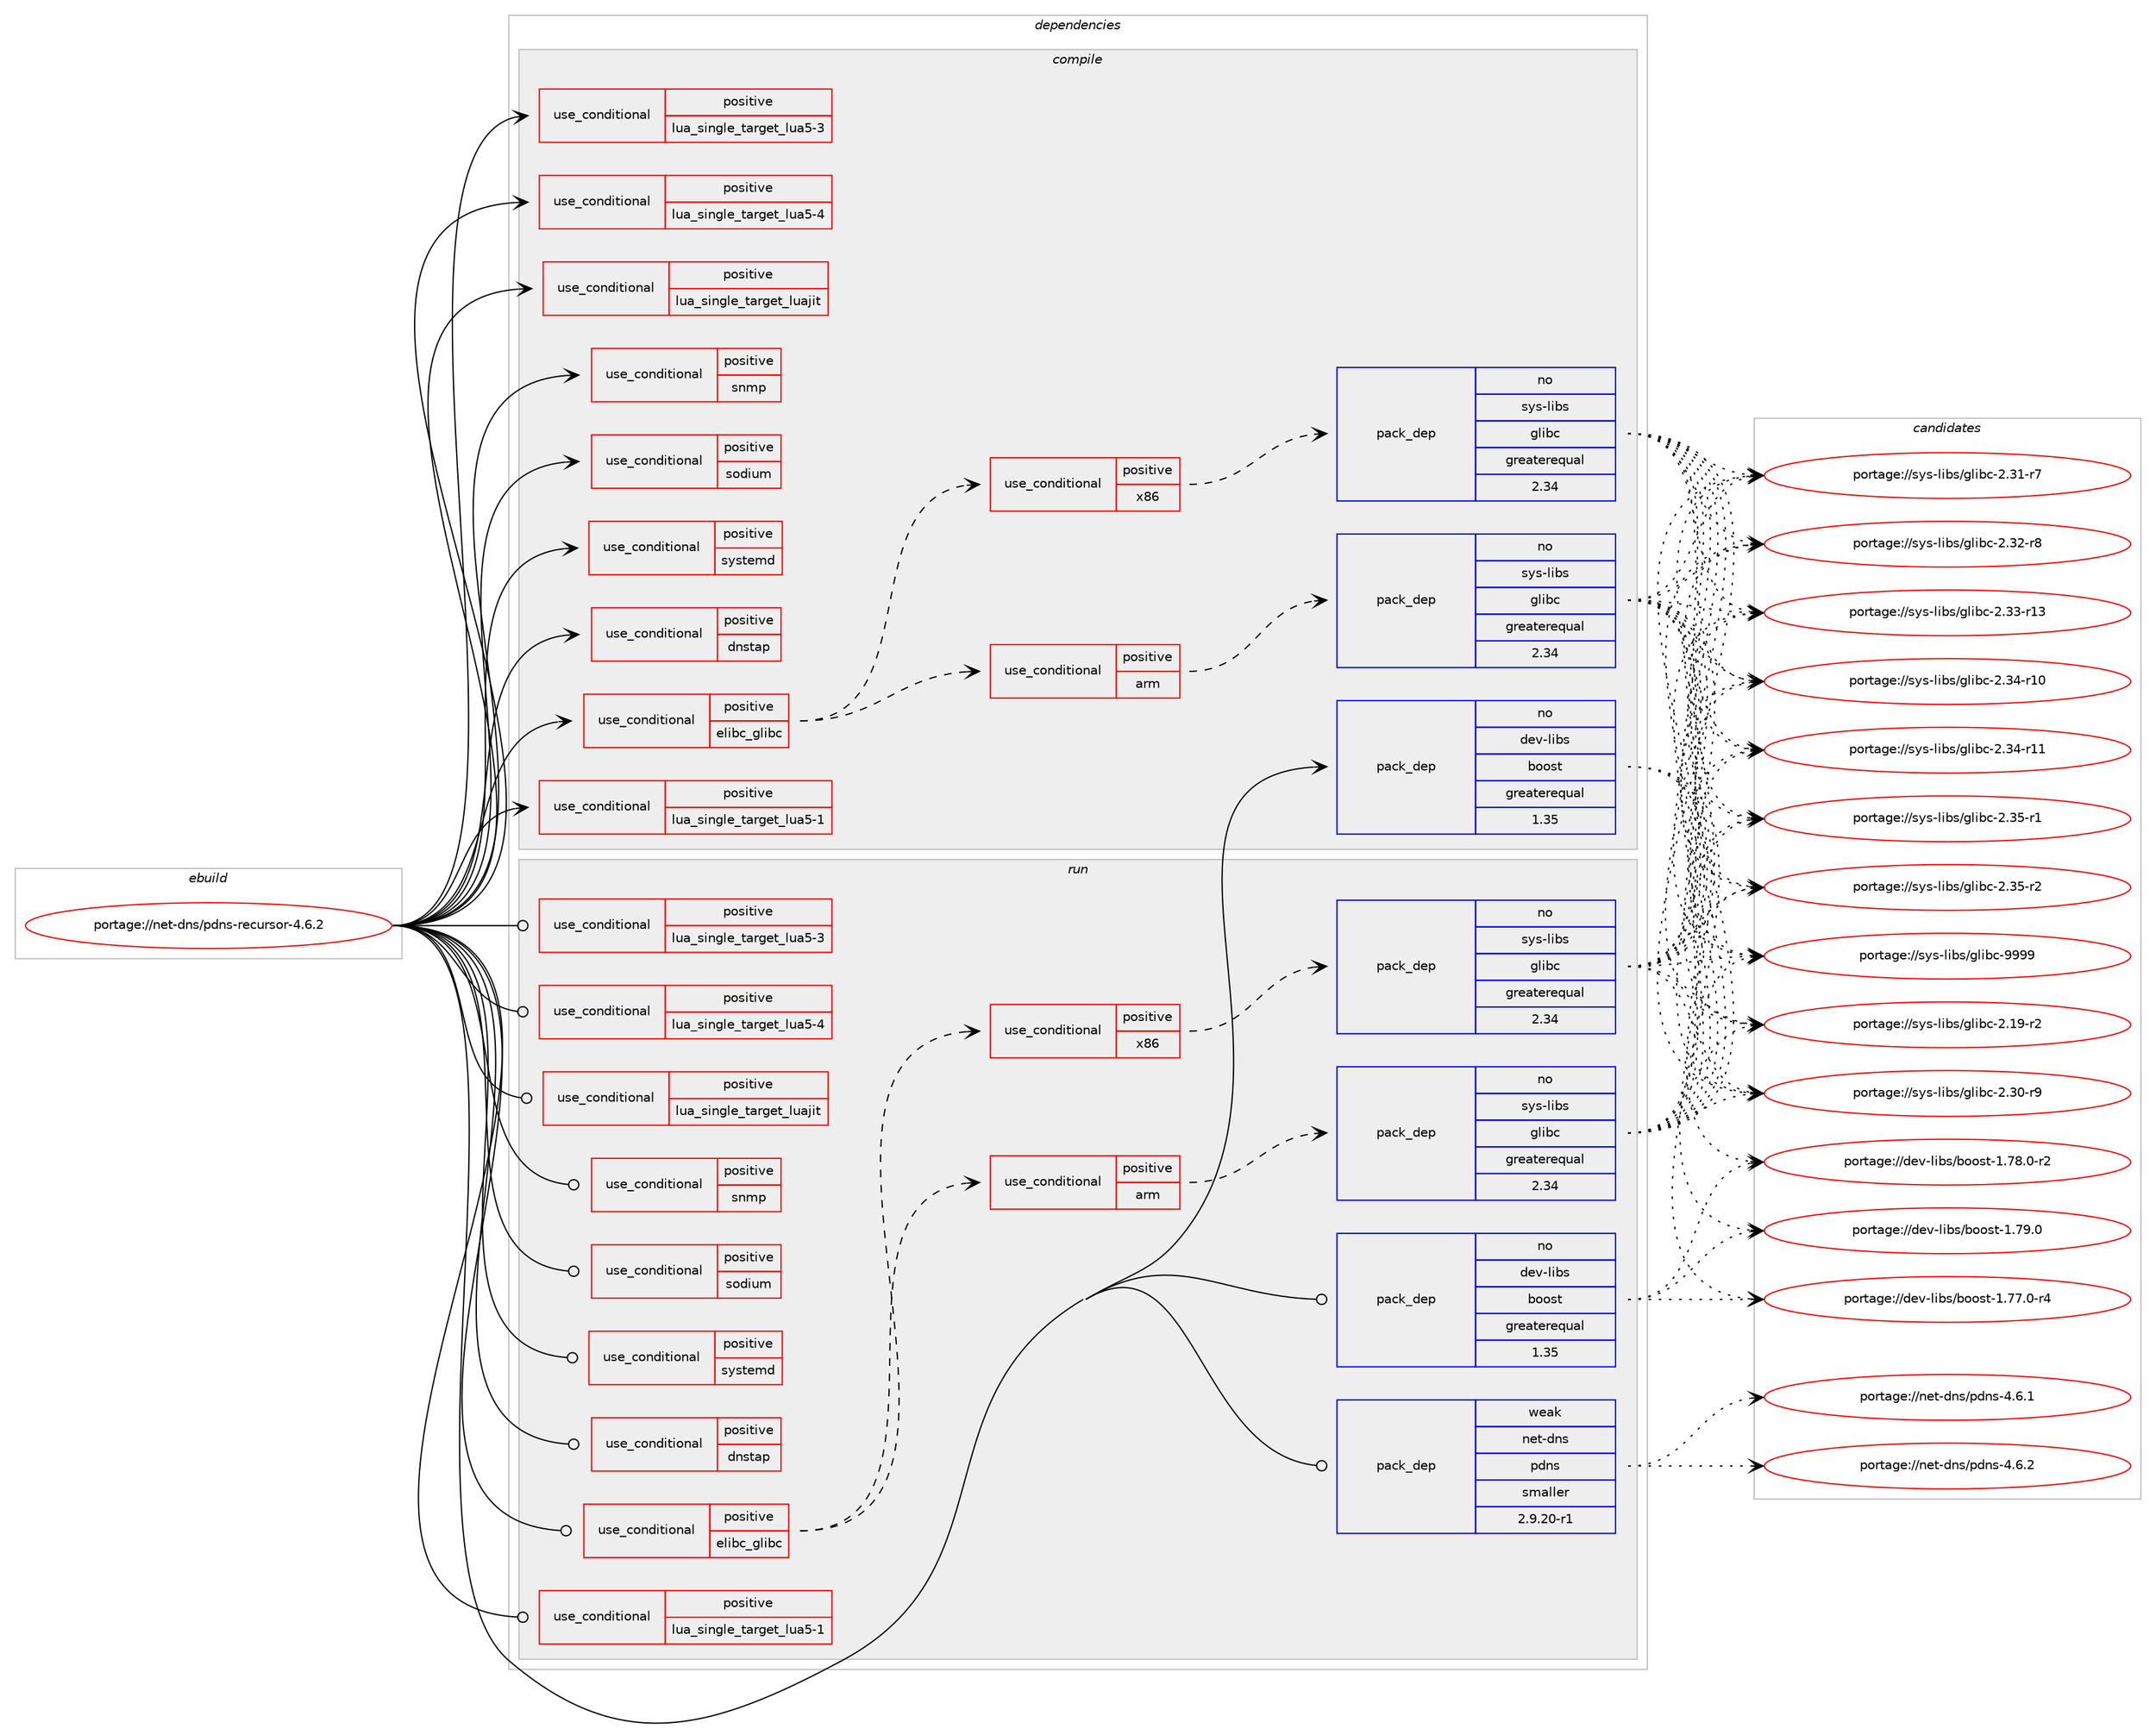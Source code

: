digraph prolog {

# *************
# Graph options
# *************

newrank=true;
concentrate=true;
compound=true;
graph [rankdir=LR,fontname=Helvetica,fontsize=10,ranksep=1.5];#, ranksep=2.5, nodesep=0.2];
edge  [arrowhead=vee];
node  [fontname=Helvetica,fontsize=10];

# **********
# The ebuild
# **********

subgraph cluster_leftcol {
color=gray;
rank=same;
label=<<i>ebuild</i>>;
id [label="portage://net-dns/pdns-recursor-4.6.2", color=red, width=4, href="../net-dns/pdns-recursor-4.6.2.svg"];
}

# ****************
# The dependencies
# ****************

subgraph cluster_midcol {
color=gray;
label=<<i>dependencies</i>>;
subgraph cluster_compile {
fillcolor="#eeeeee";
style=filled;
label=<<i>compile</i>>;
subgraph cond37 {
dependency42 [label=<<TABLE BORDER="0" CELLBORDER="1" CELLSPACING="0" CELLPADDING="4"><TR><TD ROWSPAN="3" CELLPADDING="10">use_conditional</TD></TR><TR><TD>positive</TD></TR><TR><TD>dnstap</TD></TR></TABLE>>, shape=none, color=red];
# *** BEGIN UNKNOWN DEPENDENCY TYPE (TODO) ***
# dependency42 -> package_dependency(portage://net-dns/pdns-recursor-4.6.2,install,no,dev-libs,fstrm,none,[,,],[],[])
# *** END UNKNOWN DEPENDENCY TYPE (TODO) ***

}
id:e -> dependency42:w [weight=20,style="solid",arrowhead="vee"];
subgraph cond38 {
dependency43 [label=<<TABLE BORDER="0" CELLBORDER="1" CELLSPACING="0" CELLPADDING="4"><TR><TD ROWSPAN="3" CELLPADDING="10">use_conditional</TD></TR><TR><TD>positive</TD></TR><TR><TD>elibc_glibc</TD></TR></TABLE>>, shape=none, color=red];
subgraph cond39 {
dependency44 [label=<<TABLE BORDER="0" CELLBORDER="1" CELLSPACING="0" CELLPADDING="4"><TR><TD ROWSPAN="3" CELLPADDING="10">use_conditional</TD></TR><TR><TD>positive</TD></TR><TR><TD>arm</TD></TR></TABLE>>, shape=none, color=red];
subgraph pack5 {
dependency45 [label=<<TABLE BORDER="0" CELLBORDER="1" CELLSPACING="0" CELLPADDING="4" WIDTH="220"><TR><TD ROWSPAN="6" CELLPADDING="30">pack_dep</TD></TR><TR><TD WIDTH="110">no</TD></TR><TR><TD>sys-libs</TD></TR><TR><TD>glibc</TD></TR><TR><TD>greaterequal</TD></TR><TR><TD>2.34</TD></TR></TABLE>>, shape=none, color=blue];
}
dependency44:e -> dependency45:w [weight=20,style="dashed",arrowhead="vee"];
}
dependency43:e -> dependency44:w [weight=20,style="dashed",arrowhead="vee"];
subgraph cond40 {
dependency46 [label=<<TABLE BORDER="0" CELLBORDER="1" CELLSPACING="0" CELLPADDING="4"><TR><TD ROWSPAN="3" CELLPADDING="10">use_conditional</TD></TR><TR><TD>positive</TD></TR><TR><TD>x86</TD></TR></TABLE>>, shape=none, color=red];
subgraph pack6 {
dependency47 [label=<<TABLE BORDER="0" CELLBORDER="1" CELLSPACING="0" CELLPADDING="4" WIDTH="220"><TR><TD ROWSPAN="6" CELLPADDING="30">pack_dep</TD></TR><TR><TD WIDTH="110">no</TD></TR><TR><TD>sys-libs</TD></TR><TR><TD>glibc</TD></TR><TR><TD>greaterequal</TD></TR><TR><TD>2.34</TD></TR></TABLE>>, shape=none, color=blue];
}
dependency46:e -> dependency47:w [weight=20,style="dashed",arrowhead="vee"];
}
dependency43:e -> dependency46:w [weight=20,style="dashed",arrowhead="vee"];
}
id:e -> dependency43:w [weight=20,style="solid",arrowhead="vee"];
subgraph cond41 {
dependency48 [label=<<TABLE BORDER="0" CELLBORDER="1" CELLSPACING="0" CELLPADDING="4"><TR><TD ROWSPAN="3" CELLPADDING="10">use_conditional</TD></TR><TR><TD>positive</TD></TR><TR><TD>lua_single_target_lua5-1</TD></TR></TABLE>>, shape=none, color=red];
# *** BEGIN UNKNOWN DEPENDENCY TYPE (TODO) ***
# dependency48 -> package_dependency(portage://net-dns/pdns-recursor-4.6.2,install,no,dev-lang,lua,none,[,,],[slot(5.1)],[])
# *** END UNKNOWN DEPENDENCY TYPE (TODO) ***

}
id:e -> dependency48:w [weight=20,style="solid",arrowhead="vee"];
subgraph cond42 {
dependency49 [label=<<TABLE BORDER="0" CELLBORDER="1" CELLSPACING="0" CELLPADDING="4"><TR><TD ROWSPAN="3" CELLPADDING="10">use_conditional</TD></TR><TR><TD>positive</TD></TR><TR><TD>lua_single_target_lua5-3</TD></TR></TABLE>>, shape=none, color=red];
# *** BEGIN UNKNOWN DEPENDENCY TYPE (TODO) ***
# dependency49 -> package_dependency(portage://net-dns/pdns-recursor-4.6.2,install,no,dev-lang,lua,none,[,,],[slot(5.3)],[])
# *** END UNKNOWN DEPENDENCY TYPE (TODO) ***

}
id:e -> dependency49:w [weight=20,style="solid",arrowhead="vee"];
subgraph cond43 {
dependency50 [label=<<TABLE BORDER="0" CELLBORDER="1" CELLSPACING="0" CELLPADDING="4"><TR><TD ROWSPAN="3" CELLPADDING="10">use_conditional</TD></TR><TR><TD>positive</TD></TR><TR><TD>lua_single_target_lua5-4</TD></TR></TABLE>>, shape=none, color=red];
# *** BEGIN UNKNOWN DEPENDENCY TYPE (TODO) ***
# dependency50 -> package_dependency(portage://net-dns/pdns-recursor-4.6.2,install,no,dev-lang,lua,none,[,,],[slot(5.4)],[])
# *** END UNKNOWN DEPENDENCY TYPE (TODO) ***

}
id:e -> dependency50:w [weight=20,style="solid",arrowhead="vee"];
subgraph cond44 {
dependency51 [label=<<TABLE BORDER="0" CELLBORDER="1" CELLSPACING="0" CELLPADDING="4"><TR><TD ROWSPAN="3" CELLPADDING="10">use_conditional</TD></TR><TR><TD>positive</TD></TR><TR><TD>lua_single_target_luajit</TD></TR></TABLE>>, shape=none, color=red];
# *** BEGIN UNKNOWN DEPENDENCY TYPE (TODO) ***
# dependency51 -> package_dependency(portage://net-dns/pdns-recursor-4.6.2,install,no,dev-lang,luajit,none,[,,],any_same_slot,[])
# *** END UNKNOWN DEPENDENCY TYPE (TODO) ***

}
id:e -> dependency51:w [weight=20,style="solid",arrowhead="vee"];
subgraph cond45 {
dependency52 [label=<<TABLE BORDER="0" CELLBORDER="1" CELLSPACING="0" CELLPADDING="4"><TR><TD ROWSPAN="3" CELLPADDING="10">use_conditional</TD></TR><TR><TD>positive</TD></TR><TR><TD>snmp</TD></TR></TABLE>>, shape=none, color=red];
# *** BEGIN UNKNOWN DEPENDENCY TYPE (TODO) ***
# dependency52 -> package_dependency(portage://net-dns/pdns-recursor-4.6.2,install,no,net-analyzer,net-snmp,none,[,,],[],[])
# *** END UNKNOWN DEPENDENCY TYPE (TODO) ***

}
id:e -> dependency52:w [weight=20,style="solid",arrowhead="vee"];
subgraph cond46 {
dependency53 [label=<<TABLE BORDER="0" CELLBORDER="1" CELLSPACING="0" CELLPADDING="4"><TR><TD ROWSPAN="3" CELLPADDING="10">use_conditional</TD></TR><TR><TD>positive</TD></TR><TR><TD>sodium</TD></TR></TABLE>>, shape=none, color=red];
# *** BEGIN UNKNOWN DEPENDENCY TYPE (TODO) ***
# dependency53 -> package_dependency(portage://net-dns/pdns-recursor-4.6.2,install,no,dev-libs,libsodium,none,[,,],any_same_slot,[])
# *** END UNKNOWN DEPENDENCY TYPE (TODO) ***

}
id:e -> dependency53:w [weight=20,style="solid",arrowhead="vee"];
subgraph cond47 {
dependency54 [label=<<TABLE BORDER="0" CELLBORDER="1" CELLSPACING="0" CELLPADDING="4"><TR><TD ROWSPAN="3" CELLPADDING="10">use_conditional</TD></TR><TR><TD>positive</TD></TR><TR><TD>systemd</TD></TR></TABLE>>, shape=none, color=red];
# *** BEGIN UNKNOWN DEPENDENCY TYPE (TODO) ***
# dependency54 -> package_dependency(portage://net-dns/pdns-recursor-4.6.2,install,no,sys-apps,systemd,none,[,,],[slot(0),equal],[])
# *** END UNKNOWN DEPENDENCY TYPE (TODO) ***

}
id:e -> dependency54:w [weight=20,style="solid",arrowhead="vee"];
subgraph pack7 {
dependency55 [label=<<TABLE BORDER="0" CELLBORDER="1" CELLSPACING="0" CELLPADDING="4" WIDTH="220"><TR><TD ROWSPAN="6" CELLPADDING="30">pack_dep</TD></TR><TR><TD WIDTH="110">no</TD></TR><TR><TD>dev-libs</TD></TR><TR><TD>boost</TD></TR><TR><TD>greaterequal</TD></TR><TR><TD>1.35</TD></TR></TABLE>>, shape=none, color=blue];
}
id:e -> dependency55:w [weight=20,style="solid",arrowhead="vee"];
# *** BEGIN UNKNOWN DEPENDENCY TYPE (TODO) ***
# id -> package_dependency(portage://net-dns/pdns-recursor-4.6.2,install,no,dev-libs,openssl,none,[,,],any_same_slot,[])
# *** END UNKNOWN DEPENDENCY TYPE (TODO) ***

}
subgraph cluster_compileandrun {
fillcolor="#eeeeee";
style=filled;
label=<<i>compile and run</i>>;
}
subgraph cluster_run {
fillcolor="#eeeeee";
style=filled;
label=<<i>run</i>>;
subgraph cond48 {
dependency56 [label=<<TABLE BORDER="0" CELLBORDER="1" CELLSPACING="0" CELLPADDING="4"><TR><TD ROWSPAN="3" CELLPADDING="10">use_conditional</TD></TR><TR><TD>positive</TD></TR><TR><TD>dnstap</TD></TR></TABLE>>, shape=none, color=red];
# *** BEGIN UNKNOWN DEPENDENCY TYPE (TODO) ***
# dependency56 -> package_dependency(portage://net-dns/pdns-recursor-4.6.2,run,no,dev-libs,fstrm,none,[,,],[],[])
# *** END UNKNOWN DEPENDENCY TYPE (TODO) ***

}
id:e -> dependency56:w [weight=20,style="solid",arrowhead="odot"];
subgraph cond49 {
dependency57 [label=<<TABLE BORDER="0" CELLBORDER="1" CELLSPACING="0" CELLPADDING="4"><TR><TD ROWSPAN="3" CELLPADDING="10">use_conditional</TD></TR><TR><TD>positive</TD></TR><TR><TD>elibc_glibc</TD></TR></TABLE>>, shape=none, color=red];
subgraph cond50 {
dependency58 [label=<<TABLE BORDER="0" CELLBORDER="1" CELLSPACING="0" CELLPADDING="4"><TR><TD ROWSPAN="3" CELLPADDING="10">use_conditional</TD></TR><TR><TD>positive</TD></TR><TR><TD>arm</TD></TR></TABLE>>, shape=none, color=red];
subgraph pack8 {
dependency59 [label=<<TABLE BORDER="0" CELLBORDER="1" CELLSPACING="0" CELLPADDING="4" WIDTH="220"><TR><TD ROWSPAN="6" CELLPADDING="30">pack_dep</TD></TR><TR><TD WIDTH="110">no</TD></TR><TR><TD>sys-libs</TD></TR><TR><TD>glibc</TD></TR><TR><TD>greaterequal</TD></TR><TR><TD>2.34</TD></TR></TABLE>>, shape=none, color=blue];
}
dependency58:e -> dependency59:w [weight=20,style="dashed",arrowhead="vee"];
}
dependency57:e -> dependency58:w [weight=20,style="dashed",arrowhead="vee"];
subgraph cond51 {
dependency60 [label=<<TABLE BORDER="0" CELLBORDER="1" CELLSPACING="0" CELLPADDING="4"><TR><TD ROWSPAN="3" CELLPADDING="10">use_conditional</TD></TR><TR><TD>positive</TD></TR><TR><TD>x86</TD></TR></TABLE>>, shape=none, color=red];
subgraph pack9 {
dependency61 [label=<<TABLE BORDER="0" CELLBORDER="1" CELLSPACING="0" CELLPADDING="4" WIDTH="220"><TR><TD ROWSPAN="6" CELLPADDING="30">pack_dep</TD></TR><TR><TD WIDTH="110">no</TD></TR><TR><TD>sys-libs</TD></TR><TR><TD>glibc</TD></TR><TR><TD>greaterequal</TD></TR><TR><TD>2.34</TD></TR></TABLE>>, shape=none, color=blue];
}
dependency60:e -> dependency61:w [weight=20,style="dashed",arrowhead="vee"];
}
dependency57:e -> dependency60:w [weight=20,style="dashed",arrowhead="vee"];
}
id:e -> dependency57:w [weight=20,style="solid",arrowhead="odot"];
subgraph cond52 {
dependency62 [label=<<TABLE BORDER="0" CELLBORDER="1" CELLSPACING="0" CELLPADDING="4"><TR><TD ROWSPAN="3" CELLPADDING="10">use_conditional</TD></TR><TR><TD>positive</TD></TR><TR><TD>lua_single_target_lua5-1</TD></TR></TABLE>>, shape=none, color=red];
# *** BEGIN UNKNOWN DEPENDENCY TYPE (TODO) ***
# dependency62 -> package_dependency(portage://net-dns/pdns-recursor-4.6.2,run,no,dev-lang,lua,none,[,,],[slot(5.1)],[])
# *** END UNKNOWN DEPENDENCY TYPE (TODO) ***

}
id:e -> dependency62:w [weight=20,style="solid",arrowhead="odot"];
subgraph cond53 {
dependency63 [label=<<TABLE BORDER="0" CELLBORDER="1" CELLSPACING="0" CELLPADDING="4"><TR><TD ROWSPAN="3" CELLPADDING="10">use_conditional</TD></TR><TR><TD>positive</TD></TR><TR><TD>lua_single_target_lua5-3</TD></TR></TABLE>>, shape=none, color=red];
# *** BEGIN UNKNOWN DEPENDENCY TYPE (TODO) ***
# dependency63 -> package_dependency(portage://net-dns/pdns-recursor-4.6.2,run,no,dev-lang,lua,none,[,,],[slot(5.3)],[])
# *** END UNKNOWN DEPENDENCY TYPE (TODO) ***

}
id:e -> dependency63:w [weight=20,style="solid",arrowhead="odot"];
subgraph cond54 {
dependency64 [label=<<TABLE BORDER="0" CELLBORDER="1" CELLSPACING="0" CELLPADDING="4"><TR><TD ROWSPAN="3" CELLPADDING="10">use_conditional</TD></TR><TR><TD>positive</TD></TR><TR><TD>lua_single_target_lua5-4</TD></TR></TABLE>>, shape=none, color=red];
# *** BEGIN UNKNOWN DEPENDENCY TYPE (TODO) ***
# dependency64 -> package_dependency(portage://net-dns/pdns-recursor-4.6.2,run,no,dev-lang,lua,none,[,,],[slot(5.4)],[])
# *** END UNKNOWN DEPENDENCY TYPE (TODO) ***

}
id:e -> dependency64:w [weight=20,style="solid",arrowhead="odot"];
subgraph cond55 {
dependency65 [label=<<TABLE BORDER="0" CELLBORDER="1" CELLSPACING="0" CELLPADDING="4"><TR><TD ROWSPAN="3" CELLPADDING="10">use_conditional</TD></TR><TR><TD>positive</TD></TR><TR><TD>lua_single_target_luajit</TD></TR></TABLE>>, shape=none, color=red];
# *** BEGIN UNKNOWN DEPENDENCY TYPE (TODO) ***
# dependency65 -> package_dependency(portage://net-dns/pdns-recursor-4.6.2,run,no,dev-lang,luajit,none,[,,],any_same_slot,[])
# *** END UNKNOWN DEPENDENCY TYPE (TODO) ***

}
id:e -> dependency65:w [weight=20,style="solid",arrowhead="odot"];
subgraph cond56 {
dependency66 [label=<<TABLE BORDER="0" CELLBORDER="1" CELLSPACING="0" CELLPADDING="4"><TR><TD ROWSPAN="3" CELLPADDING="10">use_conditional</TD></TR><TR><TD>positive</TD></TR><TR><TD>snmp</TD></TR></TABLE>>, shape=none, color=red];
# *** BEGIN UNKNOWN DEPENDENCY TYPE (TODO) ***
# dependency66 -> package_dependency(portage://net-dns/pdns-recursor-4.6.2,run,no,net-analyzer,net-snmp,none,[,,],[],[])
# *** END UNKNOWN DEPENDENCY TYPE (TODO) ***

}
id:e -> dependency66:w [weight=20,style="solid",arrowhead="odot"];
subgraph cond57 {
dependency67 [label=<<TABLE BORDER="0" CELLBORDER="1" CELLSPACING="0" CELLPADDING="4"><TR><TD ROWSPAN="3" CELLPADDING="10">use_conditional</TD></TR><TR><TD>positive</TD></TR><TR><TD>sodium</TD></TR></TABLE>>, shape=none, color=red];
# *** BEGIN UNKNOWN DEPENDENCY TYPE (TODO) ***
# dependency67 -> package_dependency(portage://net-dns/pdns-recursor-4.6.2,run,no,dev-libs,libsodium,none,[,,],any_same_slot,[])
# *** END UNKNOWN DEPENDENCY TYPE (TODO) ***

}
id:e -> dependency67:w [weight=20,style="solid",arrowhead="odot"];
subgraph cond58 {
dependency68 [label=<<TABLE BORDER="0" CELLBORDER="1" CELLSPACING="0" CELLPADDING="4"><TR><TD ROWSPAN="3" CELLPADDING="10">use_conditional</TD></TR><TR><TD>positive</TD></TR><TR><TD>systemd</TD></TR></TABLE>>, shape=none, color=red];
# *** BEGIN UNKNOWN DEPENDENCY TYPE (TODO) ***
# dependency68 -> package_dependency(portage://net-dns/pdns-recursor-4.6.2,run,no,sys-apps,systemd,none,[,,],[slot(0),equal],[])
# *** END UNKNOWN DEPENDENCY TYPE (TODO) ***

}
id:e -> dependency68:w [weight=20,style="solid",arrowhead="odot"];
# *** BEGIN UNKNOWN DEPENDENCY TYPE (TODO) ***
# id -> package_dependency(portage://net-dns/pdns-recursor-4.6.2,run,no,acct-group,pdns,none,[,,],[],[])
# *** END UNKNOWN DEPENDENCY TYPE (TODO) ***

# *** BEGIN UNKNOWN DEPENDENCY TYPE (TODO) ***
# id -> package_dependency(portage://net-dns/pdns-recursor-4.6.2,run,no,acct-user,pdns,none,[,,],[],[])
# *** END UNKNOWN DEPENDENCY TYPE (TODO) ***

subgraph pack10 {
dependency69 [label=<<TABLE BORDER="0" CELLBORDER="1" CELLSPACING="0" CELLPADDING="4" WIDTH="220"><TR><TD ROWSPAN="6" CELLPADDING="30">pack_dep</TD></TR><TR><TD WIDTH="110">no</TD></TR><TR><TD>dev-libs</TD></TR><TR><TD>boost</TD></TR><TR><TD>greaterequal</TD></TR><TR><TD>1.35</TD></TR></TABLE>>, shape=none, color=blue];
}
id:e -> dependency69:w [weight=20,style="solid",arrowhead="odot"];
# *** BEGIN UNKNOWN DEPENDENCY TYPE (TODO) ***
# id -> package_dependency(portage://net-dns/pdns-recursor-4.6.2,run,no,dev-libs,openssl,none,[,,],any_same_slot,[])
# *** END UNKNOWN DEPENDENCY TYPE (TODO) ***

subgraph pack11 {
dependency70 [label=<<TABLE BORDER="0" CELLBORDER="1" CELLSPACING="0" CELLPADDING="4" WIDTH="220"><TR><TD ROWSPAN="6" CELLPADDING="30">pack_dep</TD></TR><TR><TD WIDTH="110">weak</TD></TR><TR><TD>net-dns</TD></TR><TR><TD>pdns</TD></TR><TR><TD>smaller</TD></TR><TR><TD>2.9.20-r1</TD></TR></TABLE>>, shape=none, color=blue];
}
id:e -> dependency70:w [weight=20,style="solid",arrowhead="odot"];
}
}

# **************
# The candidates
# **************

subgraph cluster_choices {
rank=same;
color=gray;
label=<<i>candidates</i>>;

subgraph choice5 {
color=black;
nodesep=1;
choice115121115451081059811547103108105989945504649574511450 [label="portage://sys-libs/glibc-2.19-r2", color=red, width=4,href="../sys-libs/glibc-2.19-r2.svg"];
choice115121115451081059811547103108105989945504651484511457 [label="portage://sys-libs/glibc-2.30-r9", color=red, width=4,href="../sys-libs/glibc-2.30-r9.svg"];
choice115121115451081059811547103108105989945504651494511455 [label="portage://sys-libs/glibc-2.31-r7", color=red, width=4,href="../sys-libs/glibc-2.31-r7.svg"];
choice115121115451081059811547103108105989945504651504511456 [label="portage://sys-libs/glibc-2.32-r8", color=red, width=4,href="../sys-libs/glibc-2.32-r8.svg"];
choice11512111545108105981154710310810598994550465151451144951 [label="portage://sys-libs/glibc-2.33-r13", color=red, width=4,href="../sys-libs/glibc-2.33-r13.svg"];
choice11512111545108105981154710310810598994550465152451144948 [label="portage://sys-libs/glibc-2.34-r10", color=red, width=4,href="../sys-libs/glibc-2.34-r10.svg"];
choice11512111545108105981154710310810598994550465152451144949 [label="portage://sys-libs/glibc-2.34-r11", color=red, width=4,href="../sys-libs/glibc-2.34-r11.svg"];
choice115121115451081059811547103108105989945504651534511449 [label="portage://sys-libs/glibc-2.35-r1", color=red, width=4,href="../sys-libs/glibc-2.35-r1.svg"];
choice115121115451081059811547103108105989945504651534511450 [label="portage://sys-libs/glibc-2.35-r2", color=red, width=4,href="../sys-libs/glibc-2.35-r2.svg"];
choice11512111545108105981154710310810598994557575757 [label="portage://sys-libs/glibc-9999", color=red, width=4,href="../sys-libs/glibc-9999.svg"];
dependency45:e -> choice115121115451081059811547103108105989945504649574511450:w [style=dotted,weight="100"];
dependency45:e -> choice115121115451081059811547103108105989945504651484511457:w [style=dotted,weight="100"];
dependency45:e -> choice115121115451081059811547103108105989945504651494511455:w [style=dotted,weight="100"];
dependency45:e -> choice115121115451081059811547103108105989945504651504511456:w [style=dotted,weight="100"];
dependency45:e -> choice11512111545108105981154710310810598994550465151451144951:w [style=dotted,weight="100"];
dependency45:e -> choice11512111545108105981154710310810598994550465152451144948:w [style=dotted,weight="100"];
dependency45:e -> choice11512111545108105981154710310810598994550465152451144949:w [style=dotted,weight="100"];
dependency45:e -> choice115121115451081059811547103108105989945504651534511449:w [style=dotted,weight="100"];
dependency45:e -> choice115121115451081059811547103108105989945504651534511450:w [style=dotted,weight="100"];
dependency45:e -> choice11512111545108105981154710310810598994557575757:w [style=dotted,weight="100"];
}
subgraph choice6 {
color=black;
nodesep=1;
choice115121115451081059811547103108105989945504649574511450 [label="portage://sys-libs/glibc-2.19-r2", color=red, width=4,href="../sys-libs/glibc-2.19-r2.svg"];
choice115121115451081059811547103108105989945504651484511457 [label="portage://sys-libs/glibc-2.30-r9", color=red, width=4,href="../sys-libs/glibc-2.30-r9.svg"];
choice115121115451081059811547103108105989945504651494511455 [label="portage://sys-libs/glibc-2.31-r7", color=red, width=4,href="../sys-libs/glibc-2.31-r7.svg"];
choice115121115451081059811547103108105989945504651504511456 [label="portage://sys-libs/glibc-2.32-r8", color=red, width=4,href="../sys-libs/glibc-2.32-r8.svg"];
choice11512111545108105981154710310810598994550465151451144951 [label="portage://sys-libs/glibc-2.33-r13", color=red, width=4,href="../sys-libs/glibc-2.33-r13.svg"];
choice11512111545108105981154710310810598994550465152451144948 [label="portage://sys-libs/glibc-2.34-r10", color=red, width=4,href="../sys-libs/glibc-2.34-r10.svg"];
choice11512111545108105981154710310810598994550465152451144949 [label="portage://sys-libs/glibc-2.34-r11", color=red, width=4,href="../sys-libs/glibc-2.34-r11.svg"];
choice115121115451081059811547103108105989945504651534511449 [label="portage://sys-libs/glibc-2.35-r1", color=red, width=4,href="../sys-libs/glibc-2.35-r1.svg"];
choice115121115451081059811547103108105989945504651534511450 [label="portage://sys-libs/glibc-2.35-r2", color=red, width=4,href="../sys-libs/glibc-2.35-r2.svg"];
choice11512111545108105981154710310810598994557575757 [label="portage://sys-libs/glibc-9999", color=red, width=4,href="../sys-libs/glibc-9999.svg"];
dependency47:e -> choice115121115451081059811547103108105989945504649574511450:w [style=dotted,weight="100"];
dependency47:e -> choice115121115451081059811547103108105989945504651484511457:w [style=dotted,weight="100"];
dependency47:e -> choice115121115451081059811547103108105989945504651494511455:w [style=dotted,weight="100"];
dependency47:e -> choice115121115451081059811547103108105989945504651504511456:w [style=dotted,weight="100"];
dependency47:e -> choice11512111545108105981154710310810598994550465151451144951:w [style=dotted,weight="100"];
dependency47:e -> choice11512111545108105981154710310810598994550465152451144948:w [style=dotted,weight="100"];
dependency47:e -> choice11512111545108105981154710310810598994550465152451144949:w [style=dotted,weight="100"];
dependency47:e -> choice115121115451081059811547103108105989945504651534511449:w [style=dotted,weight="100"];
dependency47:e -> choice115121115451081059811547103108105989945504651534511450:w [style=dotted,weight="100"];
dependency47:e -> choice11512111545108105981154710310810598994557575757:w [style=dotted,weight="100"];
}
subgraph choice7 {
color=black;
nodesep=1;
choice10010111845108105981154798111111115116454946555546484511452 [label="portage://dev-libs/boost-1.77.0-r4", color=red, width=4,href="../dev-libs/boost-1.77.0-r4.svg"];
choice10010111845108105981154798111111115116454946555646484511450 [label="portage://dev-libs/boost-1.78.0-r2", color=red, width=4,href="../dev-libs/boost-1.78.0-r2.svg"];
choice1001011184510810598115479811111111511645494655574648 [label="portage://dev-libs/boost-1.79.0", color=red, width=4,href="../dev-libs/boost-1.79.0.svg"];
dependency55:e -> choice10010111845108105981154798111111115116454946555546484511452:w [style=dotted,weight="100"];
dependency55:e -> choice10010111845108105981154798111111115116454946555646484511450:w [style=dotted,weight="100"];
dependency55:e -> choice1001011184510810598115479811111111511645494655574648:w [style=dotted,weight="100"];
}
subgraph choice8 {
color=black;
nodesep=1;
choice115121115451081059811547103108105989945504649574511450 [label="portage://sys-libs/glibc-2.19-r2", color=red, width=4,href="../sys-libs/glibc-2.19-r2.svg"];
choice115121115451081059811547103108105989945504651484511457 [label="portage://sys-libs/glibc-2.30-r9", color=red, width=4,href="../sys-libs/glibc-2.30-r9.svg"];
choice115121115451081059811547103108105989945504651494511455 [label="portage://sys-libs/glibc-2.31-r7", color=red, width=4,href="../sys-libs/glibc-2.31-r7.svg"];
choice115121115451081059811547103108105989945504651504511456 [label="portage://sys-libs/glibc-2.32-r8", color=red, width=4,href="../sys-libs/glibc-2.32-r8.svg"];
choice11512111545108105981154710310810598994550465151451144951 [label="portage://sys-libs/glibc-2.33-r13", color=red, width=4,href="../sys-libs/glibc-2.33-r13.svg"];
choice11512111545108105981154710310810598994550465152451144948 [label="portage://sys-libs/glibc-2.34-r10", color=red, width=4,href="../sys-libs/glibc-2.34-r10.svg"];
choice11512111545108105981154710310810598994550465152451144949 [label="portage://sys-libs/glibc-2.34-r11", color=red, width=4,href="../sys-libs/glibc-2.34-r11.svg"];
choice115121115451081059811547103108105989945504651534511449 [label="portage://sys-libs/glibc-2.35-r1", color=red, width=4,href="../sys-libs/glibc-2.35-r1.svg"];
choice115121115451081059811547103108105989945504651534511450 [label="portage://sys-libs/glibc-2.35-r2", color=red, width=4,href="../sys-libs/glibc-2.35-r2.svg"];
choice11512111545108105981154710310810598994557575757 [label="portage://sys-libs/glibc-9999", color=red, width=4,href="../sys-libs/glibc-9999.svg"];
dependency59:e -> choice115121115451081059811547103108105989945504649574511450:w [style=dotted,weight="100"];
dependency59:e -> choice115121115451081059811547103108105989945504651484511457:w [style=dotted,weight="100"];
dependency59:e -> choice115121115451081059811547103108105989945504651494511455:w [style=dotted,weight="100"];
dependency59:e -> choice115121115451081059811547103108105989945504651504511456:w [style=dotted,weight="100"];
dependency59:e -> choice11512111545108105981154710310810598994550465151451144951:w [style=dotted,weight="100"];
dependency59:e -> choice11512111545108105981154710310810598994550465152451144948:w [style=dotted,weight="100"];
dependency59:e -> choice11512111545108105981154710310810598994550465152451144949:w [style=dotted,weight="100"];
dependency59:e -> choice115121115451081059811547103108105989945504651534511449:w [style=dotted,weight="100"];
dependency59:e -> choice115121115451081059811547103108105989945504651534511450:w [style=dotted,weight="100"];
dependency59:e -> choice11512111545108105981154710310810598994557575757:w [style=dotted,weight="100"];
}
subgraph choice9 {
color=black;
nodesep=1;
choice115121115451081059811547103108105989945504649574511450 [label="portage://sys-libs/glibc-2.19-r2", color=red, width=4,href="../sys-libs/glibc-2.19-r2.svg"];
choice115121115451081059811547103108105989945504651484511457 [label="portage://sys-libs/glibc-2.30-r9", color=red, width=4,href="../sys-libs/glibc-2.30-r9.svg"];
choice115121115451081059811547103108105989945504651494511455 [label="portage://sys-libs/glibc-2.31-r7", color=red, width=4,href="../sys-libs/glibc-2.31-r7.svg"];
choice115121115451081059811547103108105989945504651504511456 [label="portage://sys-libs/glibc-2.32-r8", color=red, width=4,href="../sys-libs/glibc-2.32-r8.svg"];
choice11512111545108105981154710310810598994550465151451144951 [label="portage://sys-libs/glibc-2.33-r13", color=red, width=4,href="../sys-libs/glibc-2.33-r13.svg"];
choice11512111545108105981154710310810598994550465152451144948 [label="portage://sys-libs/glibc-2.34-r10", color=red, width=4,href="../sys-libs/glibc-2.34-r10.svg"];
choice11512111545108105981154710310810598994550465152451144949 [label="portage://sys-libs/glibc-2.34-r11", color=red, width=4,href="../sys-libs/glibc-2.34-r11.svg"];
choice115121115451081059811547103108105989945504651534511449 [label="portage://sys-libs/glibc-2.35-r1", color=red, width=4,href="../sys-libs/glibc-2.35-r1.svg"];
choice115121115451081059811547103108105989945504651534511450 [label="portage://sys-libs/glibc-2.35-r2", color=red, width=4,href="../sys-libs/glibc-2.35-r2.svg"];
choice11512111545108105981154710310810598994557575757 [label="portage://sys-libs/glibc-9999", color=red, width=4,href="../sys-libs/glibc-9999.svg"];
dependency61:e -> choice115121115451081059811547103108105989945504649574511450:w [style=dotted,weight="100"];
dependency61:e -> choice115121115451081059811547103108105989945504651484511457:w [style=dotted,weight="100"];
dependency61:e -> choice115121115451081059811547103108105989945504651494511455:w [style=dotted,weight="100"];
dependency61:e -> choice115121115451081059811547103108105989945504651504511456:w [style=dotted,weight="100"];
dependency61:e -> choice11512111545108105981154710310810598994550465151451144951:w [style=dotted,weight="100"];
dependency61:e -> choice11512111545108105981154710310810598994550465152451144948:w [style=dotted,weight="100"];
dependency61:e -> choice11512111545108105981154710310810598994550465152451144949:w [style=dotted,weight="100"];
dependency61:e -> choice115121115451081059811547103108105989945504651534511449:w [style=dotted,weight="100"];
dependency61:e -> choice115121115451081059811547103108105989945504651534511450:w [style=dotted,weight="100"];
dependency61:e -> choice11512111545108105981154710310810598994557575757:w [style=dotted,weight="100"];
}
subgraph choice10 {
color=black;
nodesep=1;
choice10010111845108105981154798111111115116454946555546484511452 [label="portage://dev-libs/boost-1.77.0-r4", color=red, width=4,href="../dev-libs/boost-1.77.0-r4.svg"];
choice10010111845108105981154798111111115116454946555646484511450 [label="portage://dev-libs/boost-1.78.0-r2", color=red, width=4,href="../dev-libs/boost-1.78.0-r2.svg"];
choice1001011184510810598115479811111111511645494655574648 [label="portage://dev-libs/boost-1.79.0", color=red, width=4,href="../dev-libs/boost-1.79.0.svg"];
dependency69:e -> choice10010111845108105981154798111111115116454946555546484511452:w [style=dotted,weight="100"];
dependency69:e -> choice10010111845108105981154798111111115116454946555646484511450:w [style=dotted,weight="100"];
dependency69:e -> choice1001011184510810598115479811111111511645494655574648:w [style=dotted,weight="100"];
}
subgraph choice11 {
color=black;
nodesep=1;
choice1101011164510011011547112100110115455246544649 [label="portage://net-dns/pdns-4.6.1", color=red, width=4,href="../net-dns/pdns-4.6.1.svg"];
choice1101011164510011011547112100110115455246544650 [label="portage://net-dns/pdns-4.6.2", color=red, width=4,href="../net-dns/pdns-4.6.2.svg"];
dependency70:e -> choice1101011164510011011547112100110115455246544649:w [style=dotted,weight="100"];
dependency70:e -> choice1101011164510011011547112100110115455246544650:w [style=dotted,weight="100"];
}
}

}
